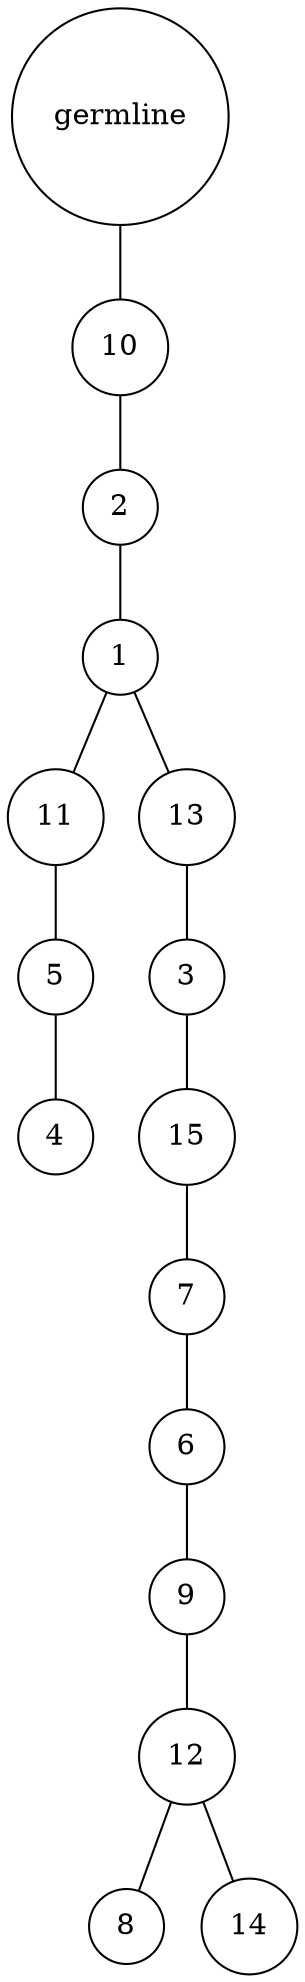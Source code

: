 graph {
	rankdir=UD;
	splines=line;
	node [shape=circle]
	"0x7effc5c43f10" [label="germline"];
	"0x7effc5c43f40" [label="10"];
	"0x7effc5c43f10" -- "0x7effc5c43f40" ;
	"0x7effc5c43f70" [label="2"];
	"0x7effc5c43f40" -- "0x7effc5c43f70" ;
	"0x7effc5c43fa0" [label="1"];
	"0x7effc5c43f70" -- "0x7effc5c43fa0" ;
	"0x7effc5c43fd0" [label="11"];
	"0x7effc5c43fa0" -- "0x7effc5c43fd0" ;
	"0x7efff0848040" [label="5"];
	"0x7effc5c43fd0" -- "0x7efff0848040" ;
	"0x7efff0848070" [label="4"];
	"0x7efff0848040" -- "0x7efff0848070" ;
	"0x7efff08480a0" [label="13"];
	"0x7effc5c43fa0" -- "0x7efff08480a0" ;
	"0x7efff08480d0" [label="3"];
	"0x7efff08480a0" -- "0x7efff08480d0" ;
	"0x7efff0848100" [label="15"];
	"0x7efff08480d0" -- "0x7efff0848100" ;
	"0x7efff0848130" [label="7"];
	"0x7efff0848100" -- "0x7efff0848130" ;
	"0x7efff0848160" [label="6"];
	"0x7efff0848130" -- "0x7efff0848160" ;
	"0x7efff0848190" [label="9"];
	"0x7efff0848160" -- "0x7efff0848190" ;
	"0x7efff08481c0" [label="12"];
	"0x7efff0848190" -- "0x7efff08481c0" ;
	"0x7efff08481f0" [label="8"];
	"0x7efff08481c0" -- "0x7efff08481f0" ;
	"0x7efff0848220" [label="14"];
	"0x7efff08481c0" -- "0x7efff0848220" ;
}
